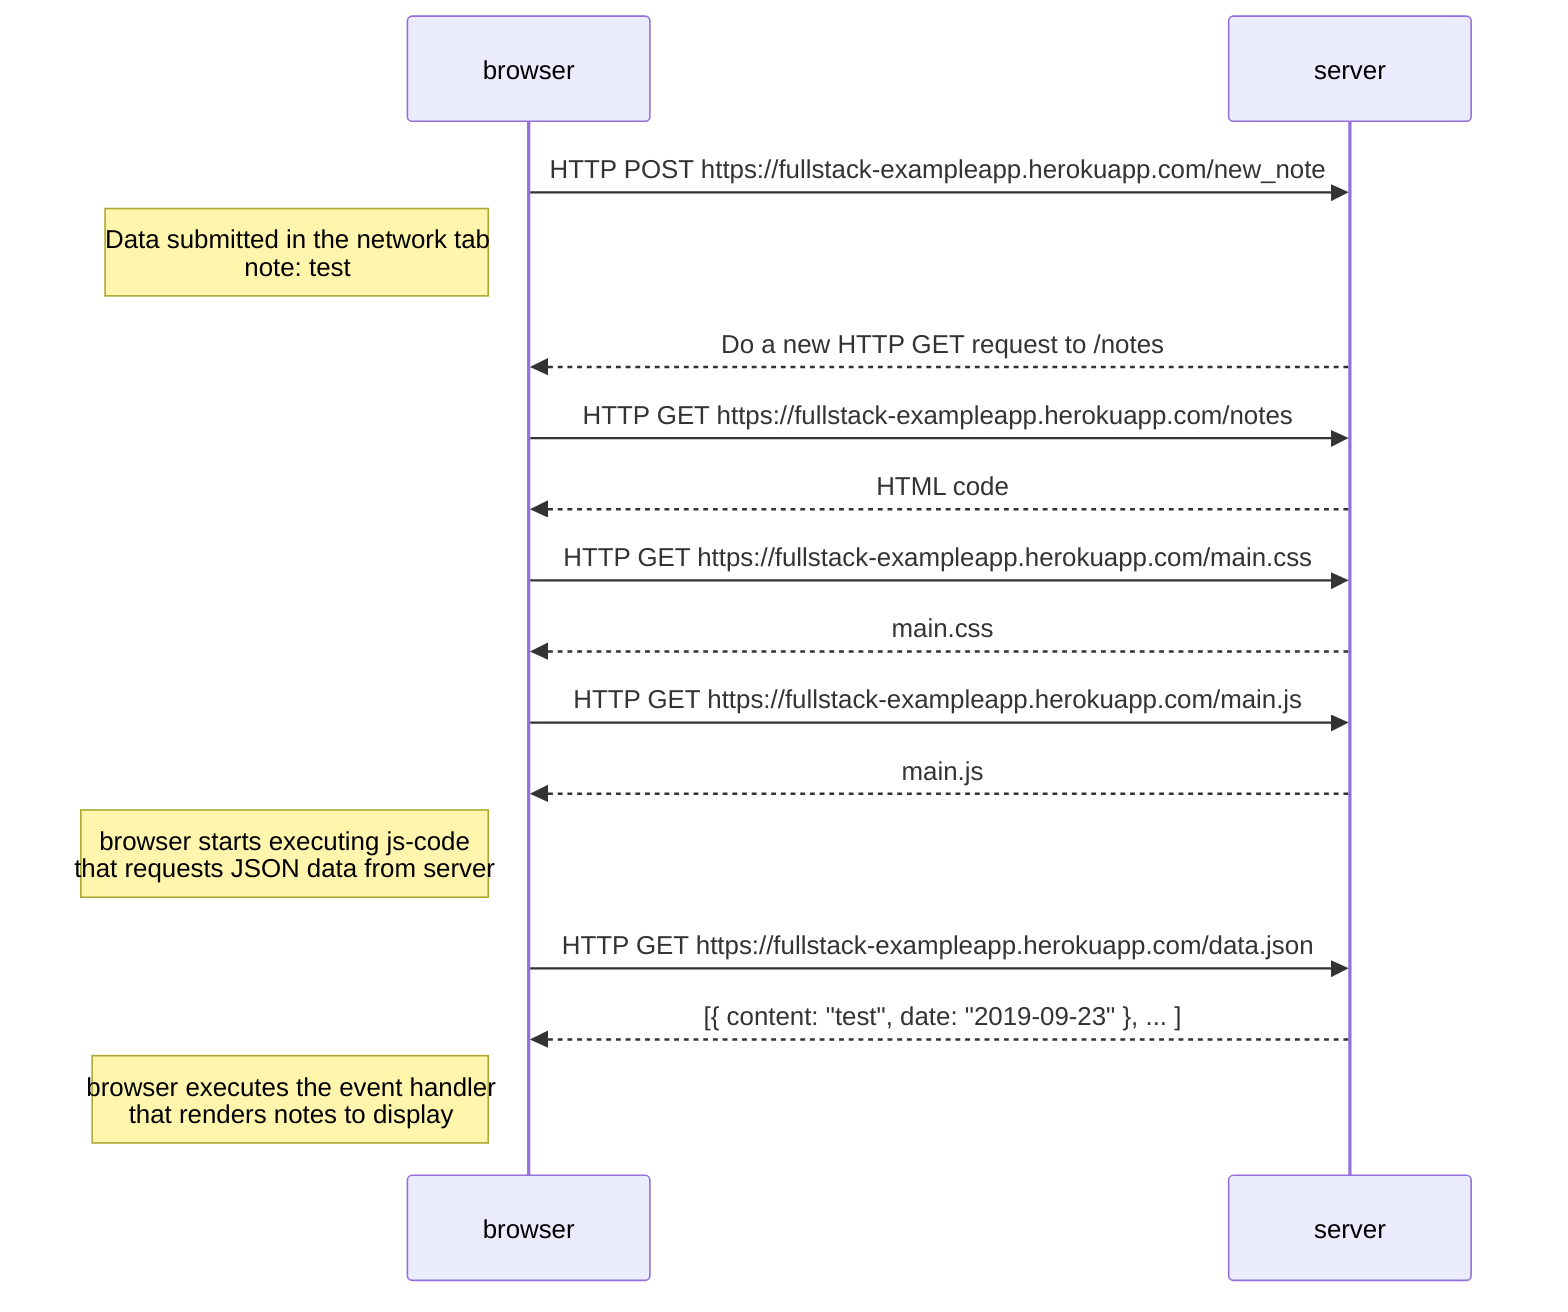 sequenceDiagram
participant browser
participant server

    browser->>server: HTTP POST https://fullstack-exampleapp.herokuapp.com/new_note
    Note left of browser: Data submitted in the network tab<br/>note: test
    
    server-->>browser: Do a new HTTP GET request to /notes
    
    browser->>server: HTTP GET https://fullstack-exampleapp.herokuapp.com/notes
    server-->>browser: HTML code
    
    browser->>server: HTTP GET https://fullstack-exampleapp.herokuapp.com/main.css
    server-->>browser: main.css
    
    browser->>server: HTTP GET https://fullstack-exampleapp.herokuapp.com/main.js
    server-->>browser: main.js
    
    Note left of browser: browser starts executing js-code<br/>that requests JSON data from server
    
    browser->>server: HTTP GET https://fullstack-exampleapp.herokuapp.com/data.json
    server-->>browser: [{ content: "test", date: "2019-09-23" }, ... ]
    
    Note left of browser: browser executes the event handler<br/>that renders notes to display